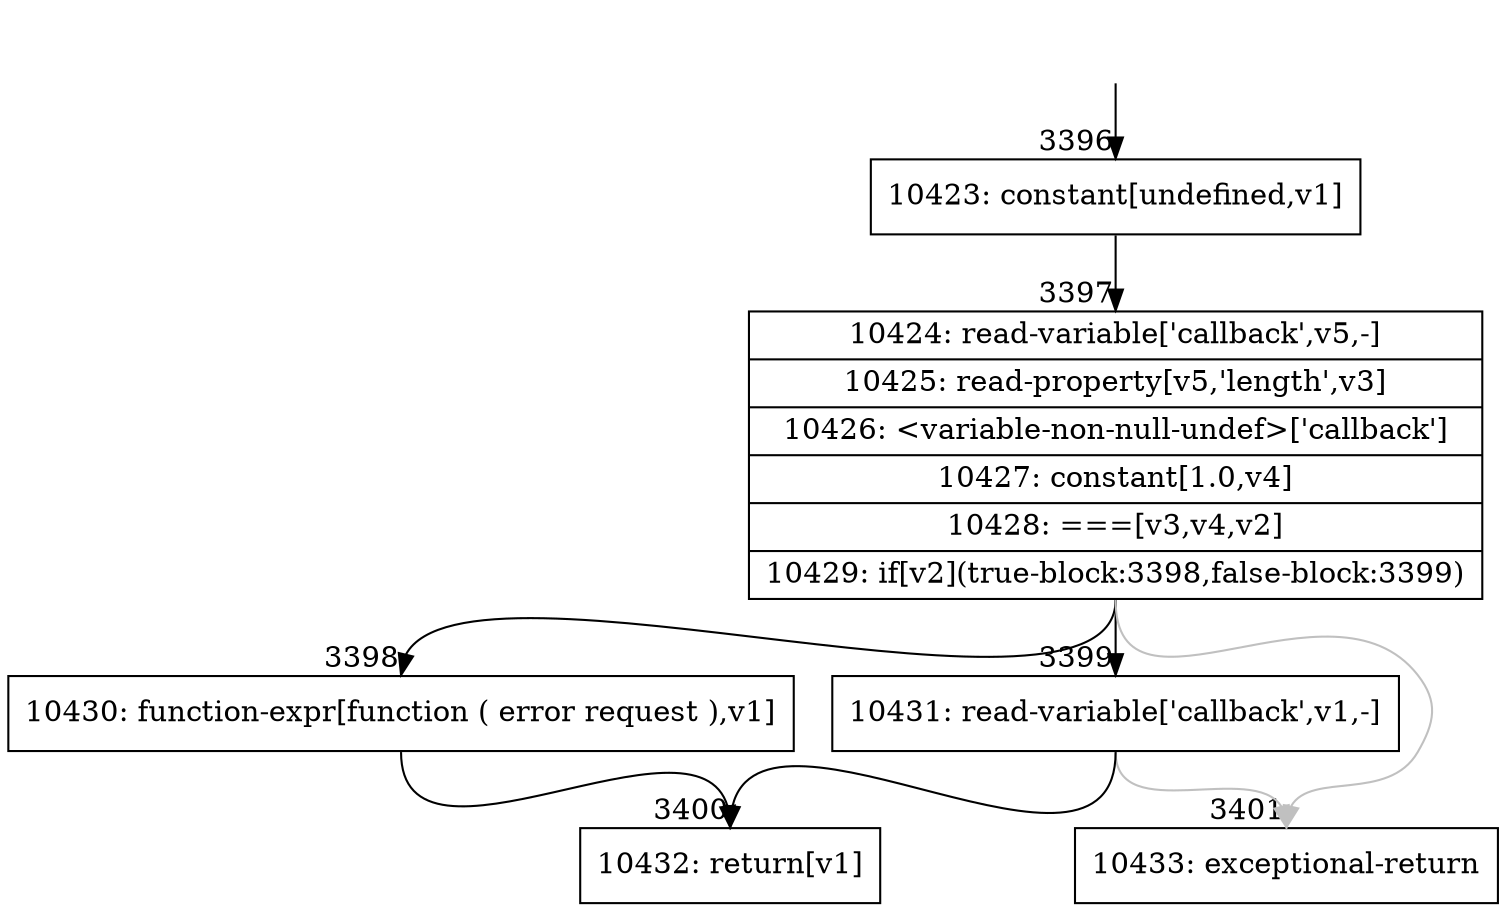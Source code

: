digraph {
rankdir="TD"
BB_entry313[shape=none,label=""];
BB_entry313 -> BB3396 [tailport=s, headport=n, headlabel="    3396"]
BB3396 [shape=record label="{10423: constant[undefined,v1]}" ] 
BB3396 -> BB3397 [tailport=s, headport=n, headlabel="      3397"]
BB3397 [shape=record label="{10424: read-variable['callback',v5,-]|10425: read-property[v5,'length',v3]|10426: \<variable-non-null-undef\>['callback']|10427: constant[1.0,v4]|10428: ===[v3,v4,v2]|10429: if[v2](true-block:3398,false-block:3399)}" ] 
BB3397 -> BB3398 [tailport=s, headport=n, headlabel="      3398"]
BB3397 -> BB3399 [tailport=s, headport=n, headlabel="      3399"]
BB3397 -> BB3401 [tailport=s, headport=n, color=gray, headlabel="      3401"]
BB3398 [shape=record label="{10430: function-expr[function ( error request ),v1]}" ] 
BB3398 -> BB3400 [tailport=s, headport=n, headlabel="      3400"]
BB3399 [shape=record label="{10431: read-variable['callback',v1,-]}" ] 
BB3399 -> BB3400 [tailport=s, headport=n]
BB3399 -> BB3401 [tailport=s, headport=n, color=gray]
BB3400 [shape=record label="{10432: return[v1]}" ] 
BB3401 [shape=record label="{10433: exceptional-return}" ] 
//#$~ 2008
}
